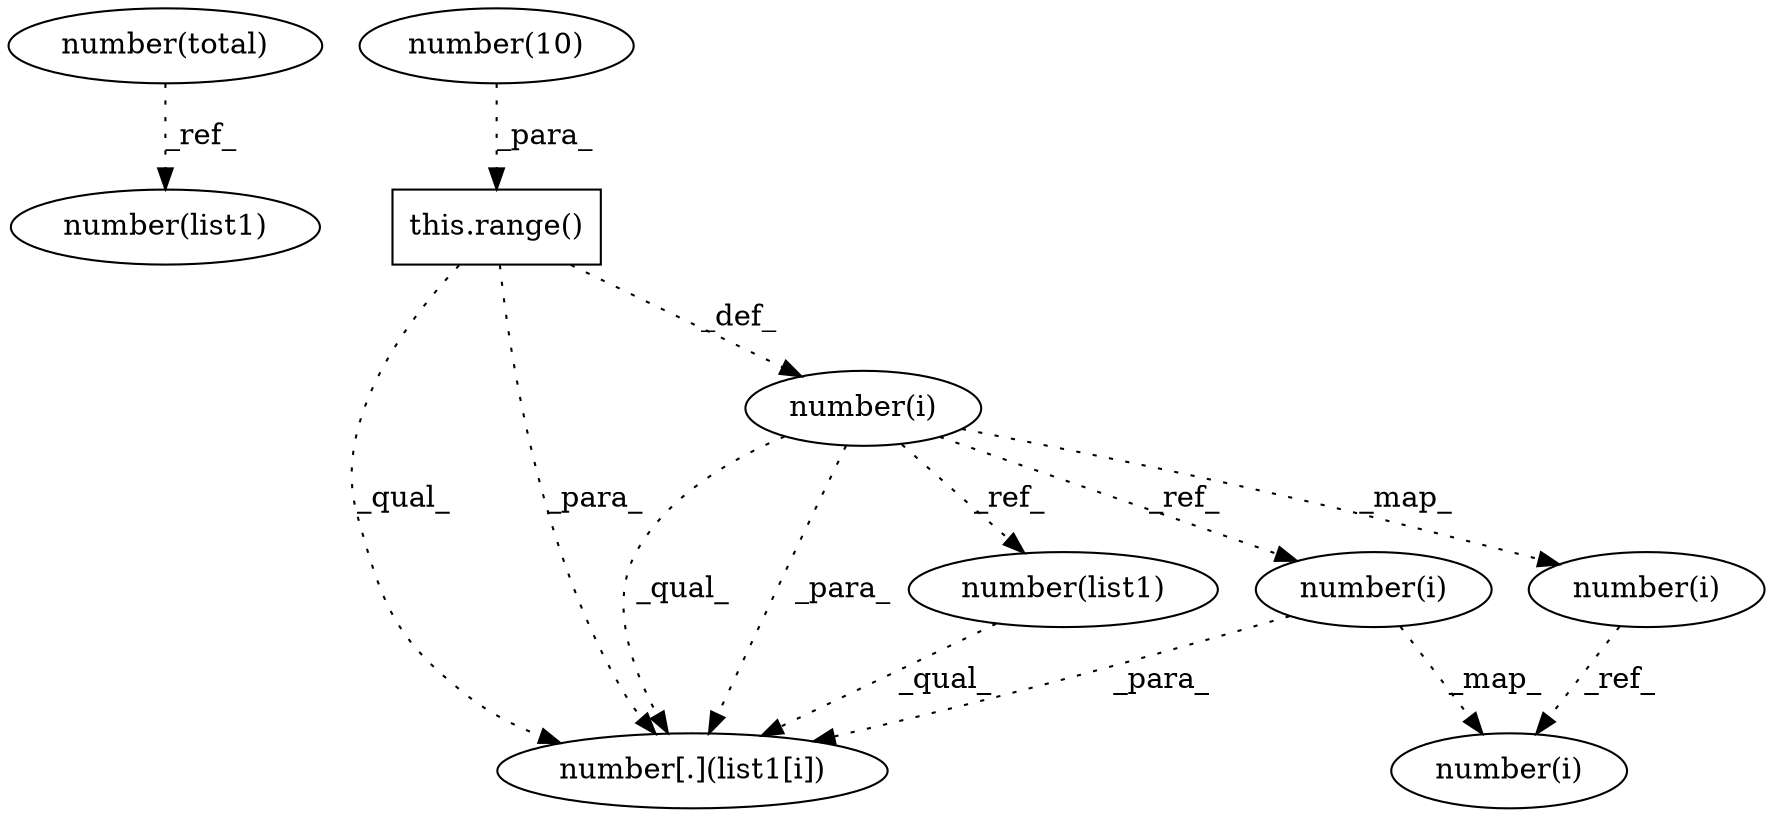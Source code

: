 digraph G {
1 [label="number(list1)" shape=ellipse]
2 [label="number[.](list1[i])" shape=ellipse]
3 [label="number(i)" shape=ellipse]
4 [label="this.range()" shape=box]
5 [label="number(i)" shape=ellipse]
6 [label="number(list1)" shape=ellipse]
7 [label="number(total)" shape=ellipse]
8 [label="number(i)" shape=ellipse]
9 [label="number(10)" shape=ellipse]
10 [label="number(i)" shape=ellipse]
7 -> 1 [label="_ref_" style=dotted];
6 -> 2 [label="_qual_" style=dotted];
8 -> 2 [label="_para_" style=dotted];
3 -> 2 [label="_qual_" style=dotted];
4 -> 2 [label="_qual_" style=dotted];
3 -> 2 [label="_para_" style=dotted];
4 -> 2 [label="_para_" style=dotted];
4 -> 3 [label="_def_" style=dotted];
9 -> 4 [label="_para_" style=dotted];
10 -> 5 [label="_ref_" style=dotted];
8 -> 5 [label="_map_" style=dotted];
3 -> 6 [label="_ref_" style=dotted];
3 -> 8 [label="_ref_" style=dotted];
3 -> 10 [label="_map_" style=dotted];
}